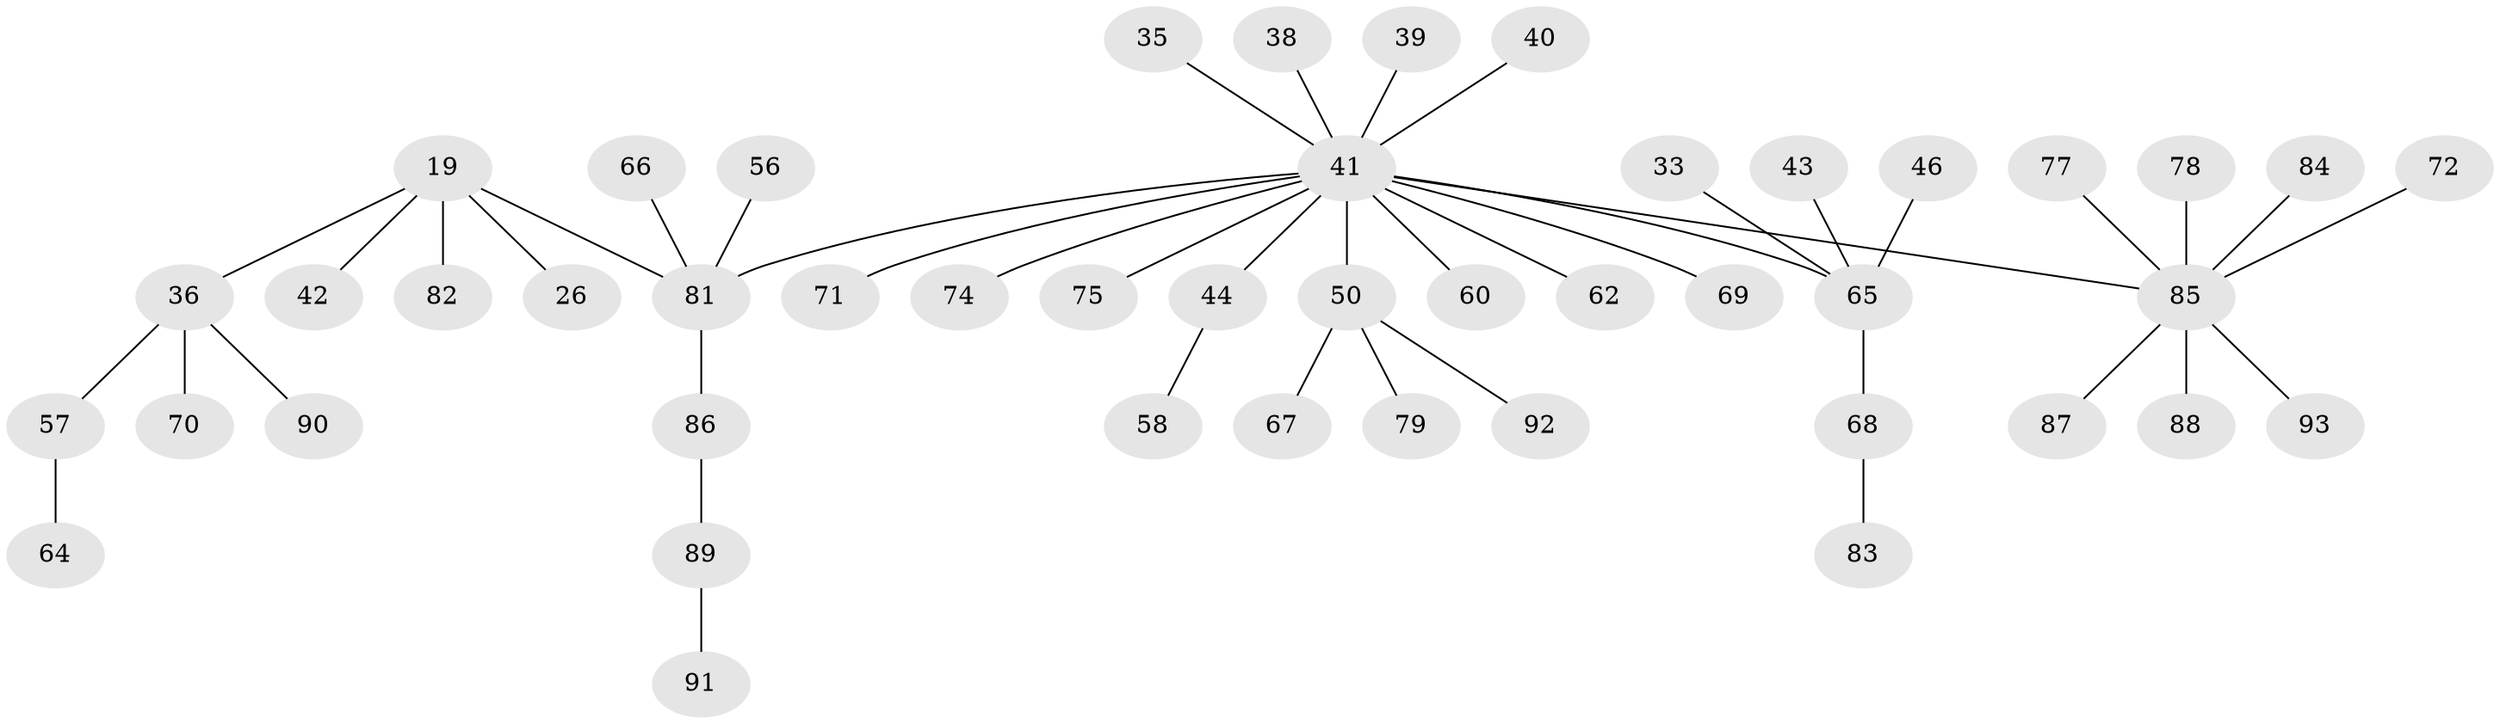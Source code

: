 // original degree distribution, {5: 0.03225806451612903, 3: 0.13978494623655913, 4: 0.053763440860215055, 10: 0.010752688172043012, 7: 0.010752688172043012, 2: 0.24731182795698925, 1: 0.5053763440860215}
// Generated by graph-tools (version 1.1) at 2025/52/03/09/25 04:52:30]
// undirected, 46 vertices, 45 edges
graph export_dot {
graph [start="1"]
  node [color=gray90,style=filled];
  19;
  26;
  33;
  35;
  36;
  38;
  39;
  40;
  41 [super="+37"];
  42;
  43;
  44;
  46;
  50 [super="+48"];
  56;
  57;
  58;
  60;
  62;
  64;
  65 [super="+25+16+54"];
  66;
  67;
  68;
  69;
  70;
  71;
  72;
  74;
  75;
  77;
  78;
  79;
  81 [super="+80+30"];
  82;
  83;
  84;
  85 [super="+45+12+15+34+47+22+31+49+73+76"];
  86;
  87;
  88;
  89;
  90;
  91;
  92;
  93;
  19 -- 26;
  19 -- 36;
  19 -- 42;
  19 -- 82;
  19 -- 81;
  33 -- 65;
  35 -- 41;
  36 -- 57;
  36 -- 70;
  36 -- 90;
  38 -- 41;
  39 -- 41;
  40 -- 41;
  41 -- 60;
  41 -- 65;
  41 -- 69;
  41 -- 74;
  41 -- 75;
  41 -- 44;
  41 -- 71;
  41 -- 81;
  41 -- 50;
  41 -- 85;
  41 -- 62;
  43 -- 65;
  44 -- 58;
  46 -- 65;
  50 -- 67;
  50 -- 92;
  50 -- 79;
  56 -- 81;
  57 -- 64;
  65 -- 68;
  66 -- 81;
  68 -- 83;
  72 -- 85;
  77 -- 85;
  78 -- 85;
  81 -- 86;
  84 -- 85;
  85 -- 88;
  85 -- 93;
  85 -- 87;
  86 -- 89;
  89 -- 91;
}

